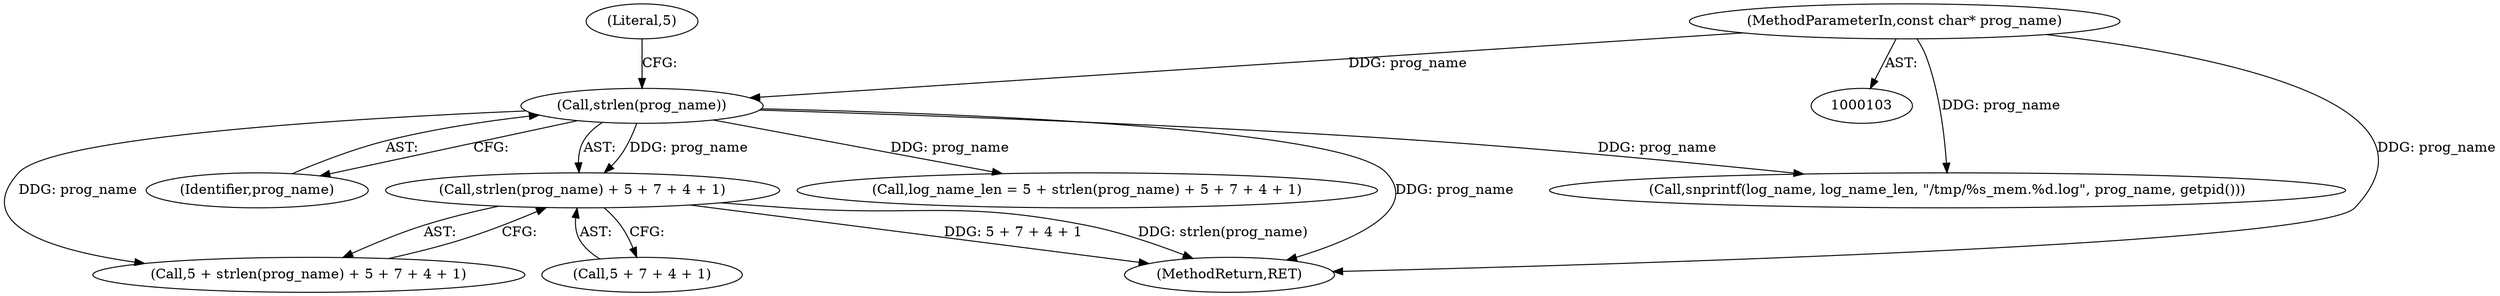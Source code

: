 digraph "0_keepalived_04f2d32871bb3b11d7dc024039952f2fe2750306_9@API" {
"1000127" [label="(Call,strlen(prog_name) + 5 + 7 + 4 + 1)"];
"1000128" [label="(Call,strlen(prog_name))"];
"1000104" [label="(MethodParameterIn,const char* prog_name)"];
"1000130" [label="(Call,5 + 7 + 4 + 1)"];
"1000125" [label="(Call,5 + strlen(prog_name) + 5 + 7 + 4 + 1)"];
"1000152" [label="(Call,snprintf(log_name, log_name_len, \"/tmp/%s_mem.%d.log\", prog_name, getpid()))"];
"1000128" [label="(Call,strlen(prog_name))"];
"1000131" [label="(Literal,5)"];
"1000104" [label="(MethodParameterIn,const char* prog_name)"];
"1000129" [label="(Identifier,prog_name)"];
"1000200" [label="(MethodReturn,RET)"];
"1000127" [label="(Call,strlen(prog_name) + 5 + 7 + 4 + 1)"];
"1000123" [label="(Call,log_name_len = 5 + strlen(prog_name) + 5 + 7 + 4 + 1)"];
"1000127" -> "1000125"  [label="AST: "];
"1000127" -> "1000130"  [label="CFG: "];
"1000128" -> "1000127"  [label="AST: "];
"1000130" -> "1000127"  [label="AST: "];
"1000125" -> "1000127"  [label="CFG: "];
"1000127" -> "1000200"  [label="DDG: 5 + 7 + 4 + 1"];
"1000127" -> "1000200"  [label="DDG: strlen(prog_name)"];
"1000128" -> "1000127"  [label="DDG: prog_name"];
"1000128" -> "1000129"  [label="CFG: "];
"1000129" -> "1000128"  [label="AST: "];
"1000131" -> "1000128"  [label="CFG: "];
"1000128" -> "1000200"  [label="DDG: prog_name"];
"1000128" -> "1000123"  [label="DDG: prog_name"];
"1000128" -> "1000125"  [label="DDG: prog_name"];
"1000104" -> "1000128"  [label="DDG: prog_name"];
"1000128" -> "1000152"  [label="DDG: prog_name"];
"1000104" -> "1000103"  [label="AST: "];
"1000104" -> "1000200"  [label="DDG: prog_name"];
"1000104" -> "1000152"  [label="DDG: prog_name"];
}
